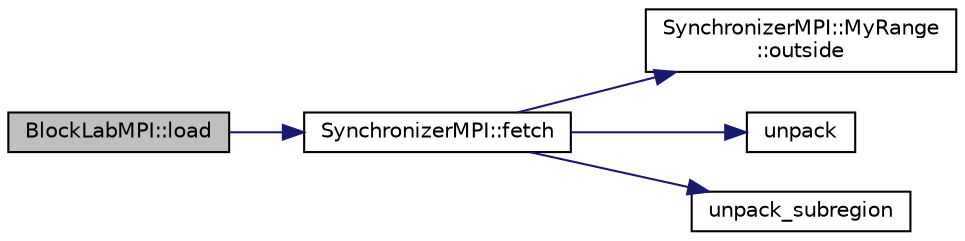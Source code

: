 digraph "BlockLabMPI::load"
{
  edge [fontname="Helvetica",fontsize="10",labelfontname="Helvetica",labelfontsize="10"];
  node [fontname="Helvetica",fontsize="10",shape=record];
  rankdir="LR";
  Node1 [label="BlockLabMPI::load",height=0.2,width=0.4,color="black", fillcolor="grey75", style="filled", fontcolor="black"];
  Node1 -> Node2 [color="midnightblue",fontsize="10",style="solid"];
  Node2 [label="SynchronizerMPI::fetch",height=0.2,width=0.4,color="black", fillcolor="white", style="filled",URL="$class_synchronizer_m_p_i.html#abac3624b538d4968e1953a2aee32d449"];
  Node2 -> Node3 [color="midnightblue",fontsize="10",style="solid"];
  Node3 [label="SynchronizerMPI::MyRange\l::outside",height=0.2,width=0.4,color="black", fillcolor="white", style="filled",URL="$class_synchronizer_m_p_i_1_1_my_range.html#ad6983d8512541933b4d057bbb2e99700"];
  Node2 -> Node4 [color="midnightblue",fontsize="10",style="solid"];
  Node4 [label="unpack",height=0.2,width=0.4,color="black", fillcolor="white", style="filled",URL="$_p_u_pkernels_m_p_i_8h.html#a8b5aa2551611fcb7d92dda8966cbbda3"];
  Node2 -> Node5 [color="midnightblue",fontsize="10",style="solid"];
  Node5 [label="unpack_subregion",height=0.2,width=0.4,color="black", fillcolor="white", style="filled",URL="$_p_u_pkernels_m_p_i_8h.html#a0d024fa525007ee6941795fb3f66f92d"];
}
